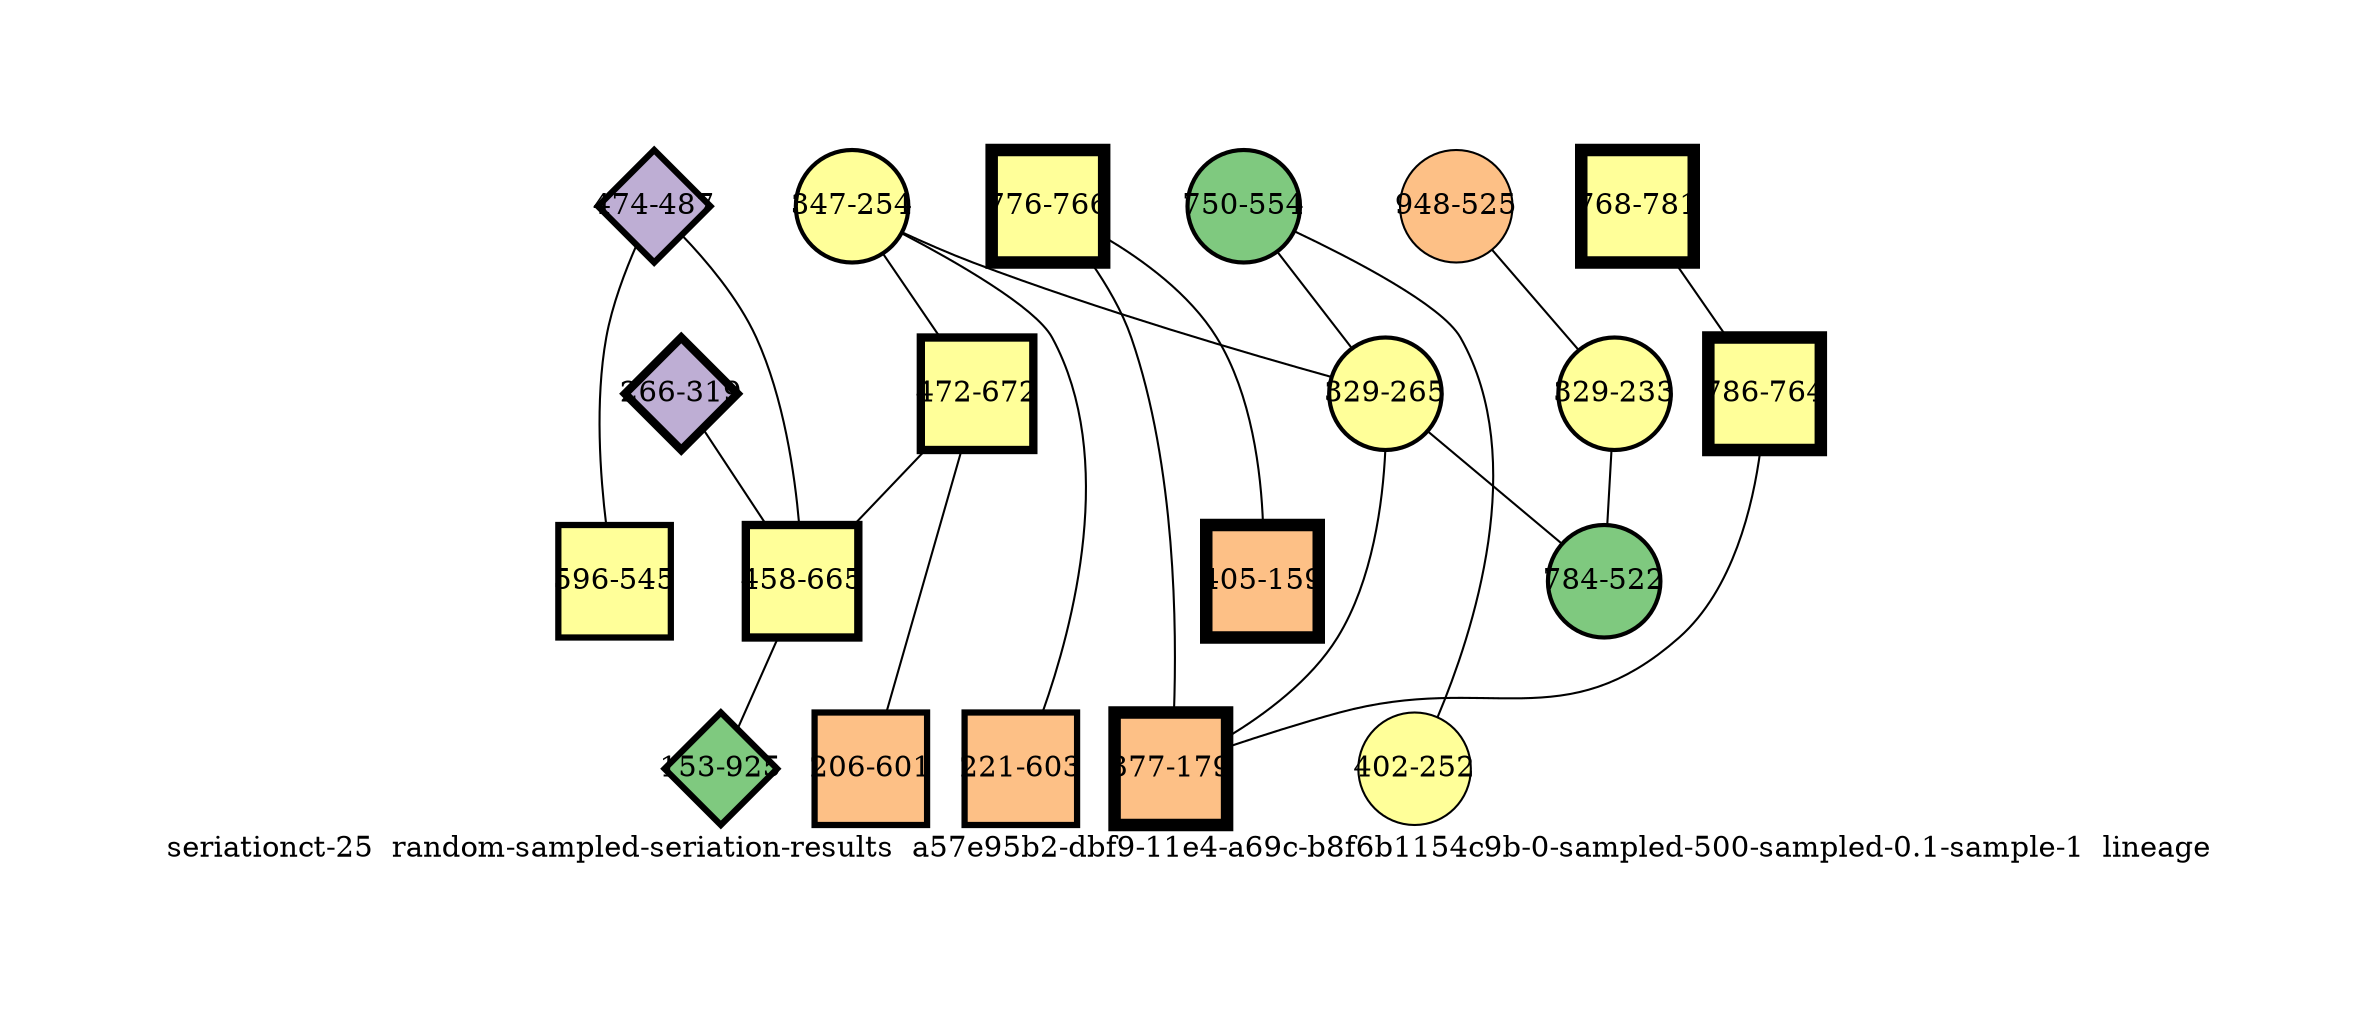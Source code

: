 strict graph "seriationct-25  random-sampled-seriation-results  a57e95b2-dbf9-11e4-a69c-b8f6b1154c9b-0-sampled-500-sampled-0.1-sample-1  lineage" {
labelloc=b;
ratio=auto;
pad="1.0";
label="seriationct-25  random-sampled-seriation-results  a57e95b2-dbf9-11e4-a69c-b8f6b1154c9b-0-sampled-500-sampled-0.1-sample-1  lineage";
node [width="0.75", style=filled, fixedsize=true, height="0.75", shape=circle, label=""];
0 [xCoordinate="487.0", appears_in_slice=3, yCoordinate="474.0", colorscheme=accent6, lineage_id=2, short_label="474-487", label="474-487", shape=diamond, cluster_id=1, fillcolor=2, size="500.0", id=0, penwidth="3.0"];
1 [xCoordinate="781.0", appears_in_slice=6, yCoordinate="768.0", colorscheme=accent6, lineage_id=1, short_label="768-781", label="768-781", shape=square, cluster_id=3, fillcolor=4, size="500.0", id=1, penwidth="6.0"];
2 [xCoordinate="254.0", appears_in_slice=2, yCoordinate="347.0", colorscheme=accent6, lineage_id=0, short_label="347-254", label="347-254", shape=circle, cluster_id=3, fillcolor=4, size="500.0", id=2, penwidth="2.0"];
3 [xCoordinate="554.0", appears_in_slice=2, yCoordinate="750.0", colorscheme=accent6, lineage_id=0, short_label="750-554", label="750-554", shape=circle, cluster_id=0, fillcolor=1, size="500.0", id=16, penwidth="2.0"];
4 [xCoordinate="766.0", appears_in_slice=6, yCoordinate="776.0", colorscheme=accent6, lineage_id=1, short_label="776-766", label="776-766", shape=square, cluster_id=3, fillcolor=4, size="500.0", id=4, penwidth="6.0"];
5 [xCoordinate="265.0", appears_in_slice=2, yCoordinate="329.0", colorscheme=accent6, lineage_id=0, short_label="329-265", label="329-265", shape=circle, cluster_id=3, fillcolor=4, size="500.0", id=5, penwidth="2.0"];
6 [xCoordinate="672.0", appears_in_slice=4, yCoordinate="472.0", colorscheme=accent6, lineage_id=1, short_label="472-672", label="472-672", shape=square, cluster_id=3, fillcolor=4, size="500.0", id=6, penwidth="4.0"];
7 [xCoordinate="525.0", appears_in_slice=1, yCoordinate="948.0", colorscheme=accent6, lineage_id=0, short_label="948-525", label="948-525", shape=circle, cluster_id=2, fillcolor=3, size="500.0", id=15, penwidth="1.0"];
8 [xCoordinate="319.0", appears_in_slice=4, yCoordinate="266.0", colorscheme=accent6, lineage_id=2, short_label="266-319", label="266-319", shape=diamond, cluster_id=1, fillcolor=2, size="500.0", id=8, penwidth="4.0"];
9 [xCoordinate="233.0", appears_in_slice=2, yCoordinate="329.0", colorscheme=accent6, lineage_id=0, short_label="329-233", label="329-233", shape=circle, cluster_id=3, fillcolor=4, size="500.0", id=14, penwidth="2.0"];
10 [xCoordinate="665.0", appears_in_slice=4, yCoordinate="458.0", colorscheme=accent6, lineage_id=1, short_label="458-665", label="458-665", shape=square, cluster_id=3, fillcolor=4, size="500.0", id=10, penwidth="4.0"];
11 [xCoordinate="925.0", appears_in_slice=3, yCoordinate="153.0", colorscheme=accent6, lineage_id=2, short_label="153-925", label="153-925", shape=diamond, cluster_id=0, fillcolor=1, size="500.0", id=11, penwidth="3.0"];
12 [xCoordinate="764.0", appears_in_slice=6, yCoordinate="786.0", colorscheme=accent6, lineage_id=1, short_label="786-764", label="786-764", shape=square, cluster_id=3, fillcolor=4, size="500.0", id=12, penwidth="6.0"];
13 [xCoordinate="252.0", appears_in_slice=1, yCoordinate="402.0", colorscheme=accent6, lineage_id=0, short_label="402-252", label="402-252", shape=circle, cluster_id=3, fillcolor=4, size="500.0", id=13, penwidth="1.0"];
14 [xCoordinate="601.0", appears_in_slice=3, yCoordinate="206.0", colorscheme=accent6, lineage_id=1, short_label="206-601", label="206-601", shape=square, cluster_id=2, fillcolor=3, size="500.0", id=19, penwidth="3.0"];
15 [xCoordinate="545.0", appears_in_slice=3, yCoordinate="596.0", colorscheme=accent6, lineage_id=1, short_label="596-545", label="596-545", shape=square, cluster_id=3, fillcolor=4, size="500.0", id=18, penwidth="3.0"];
16 [xCoordinate="179.0", appears_in_slice=6, yCoordinate="377.0", colorscheme=accent6, lineage_id=1, short_label="377-179", label="377-179", shape=square, cluster_id=2, fillcolor=3, size="500.0", id=9, penwidth="6.0"];
17 [xCoordinate="522.0", appears_in_slice=2, yCoordinate="784.0", colorscheme=accent6, lineage_id=0, short_label="784-522", label="784-522", shape=circle, cluster_id=0, fillcolor=1, size="500.0", id=3, penwidth="2.0"];
18 [xCoordinate="159.0", appears_in_slice=6, yCoordinate="405.0", colorscheme=accent6, lineage_id=1, short_label="405-159", label="405-159", shape=square, cluster_id=2, fillcolor=3, size="500.0", id=17, penwidth="6.0"];
19 [xCoordinate="603.0", appears_in_slice=3, yCoordinate="221.0", colorscheme=accent6, lineage_id=1, short_label="221-603", label="221-603", shape=square, cluster_id=2, fillcolor=3, size="500.0", id=7, penwidth="3.0"];
0 -- 10  [inverseweight="1.16261465254", weight="0.860130222699"];
0 -- 15  [inverseweight="20.9795339574", weight="0.0476655011513"];
1 -- 12  [inverseweight="27.9508497187", weight="0.03577708764"];
2 -- 19  [inverseweight="2.14907212351", weight="0.465317096183"];
2 -- 5  [inverseweight="2.4466337415", weight="0.408724846321"];
2 -- 6  [inverseweight="2.38696797578", weight="0.418941523366"];
3 -- 5  [inverseweight="3.25004387589", weight="0.307688153818"];
3 -- 13  [inverseweight="3.26595148708", weight="0.306189483817"];
4 -- 16  [inverseweight="2.40830350267", weight="0.415230056716"];
4 -- 18  [inverseweight="12.7411797859", weight="0.0784856674814"];
5 -- 16  [inverseweight="1.65952761432", weight="0.602581114872"];
5 -- 17  [inverseweight="3.51190799708", weight="0.284745500403"];
6 -- 10  [inverseweight="2.40936577168", weight="0.415046985292"];
6 -- 14  [inverseweight="2.42638411311", weight="0.412135899917"];
7 -- 9  [inverseweight="2.28776055216", weight="0.437108682138"];
8 -- 10  [inverseweight="2.10303198175", weight="0.475503943201"];
9 -- 17  [inverseweight="22.4055357474", weight="0.0446318272088"];
10 -- 11  [inverseweight="2.42131460382", weight="0.412998789344"];
12 -- 16  [inverseweight="1.28861699584", weight="0.776025772768"];
}
